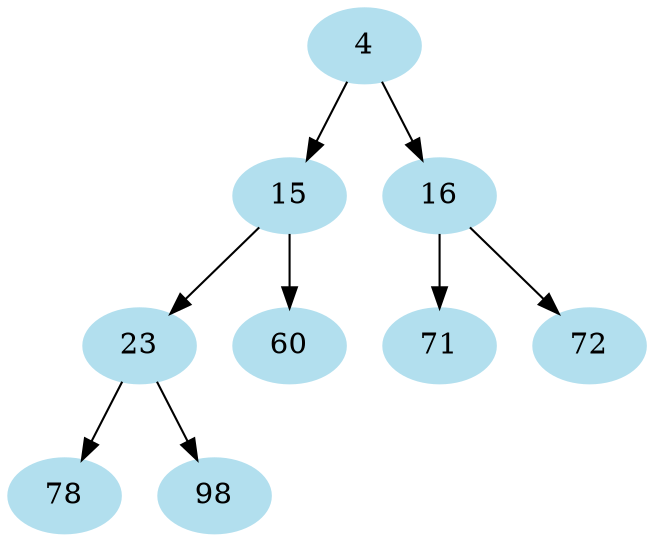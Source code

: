 digraph unix {
	node [color=lightblue2 style=filled]
	size="6.6"
			4 -> 15
			4 -> 16
			15 -> 23
			15 -> 60
			16 -> 71
			16 -> 72
			23 -> 78
			23 -> 98
}